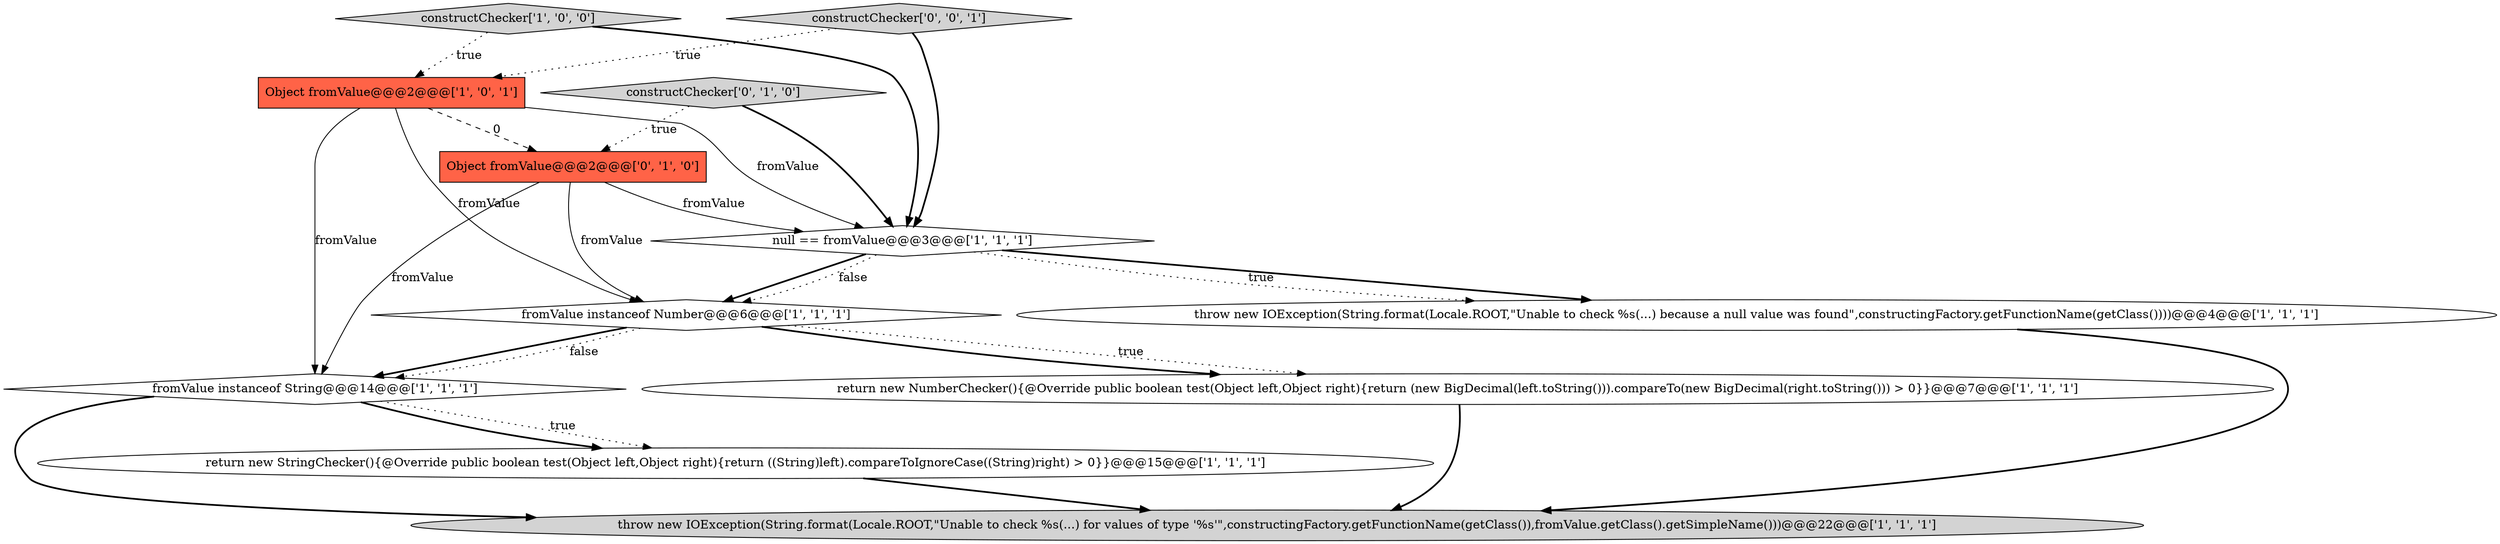 digraph {
5 [style = filled, label = "Object fromValue@@@2@@@['1', '0', '1']", fillcolor = tomato, shape = box image = "AAA0AAABBB1BBB"];
2 [style = filled, label = "throw new IOException(String.format(Locale.ROOT,\"Unable to check %s(...) because a null value was found\",constructingFactory.getFunctionName(getClass())))@@@4@@@['1', '1', '1']", fillcolor = white, shape = ellipse image = "AAA0AAABBB1BBB"];
11 [style = filled, label = "constructChecker['0', '0', '1']", fillcolor = lightgray, shape = diamond image = "AAA0AAABBB3BBB"];
4 [style = filled, label = "return new NumberChecker(){@Override public boolean test(Object left,Object right){return (new BigDecimal(left.toString())).compareTo(new BigDecimal(right.toString())) > 0}}@@@7@@@['1', '1', '1']", fillcolor = white, shape = ellipse image = "AAA0AAABBB1BBB"];
7 [style = filled, label = "throw new IOException(String.format(Locale.ROOT,\"Unable to check %s(...) for values of type '%s'\",constructingFactory.getFunctionName(getClass()),fromValue.getClass().getSimpleName()))@@@22@@@['1', '1', '1']", fillcolor = lightgray, shape = ellipse image = "AAA0AAABBB1BBB"];
10 [style = filled, label = "Object fromValue@@@2@@@['0', '1', '0']", fillcolor = tomato, shape = box image = "AAA1AAABBB2BBB"];
6 [style = filled, label = "fromValue instanceof String@@@14@@@['1', '1', '1']", fillcolor = white, shape = diamond image = "AAA0AAABBB1BBB"];
0 [style = filled, label = "null == fromValue@@@3@@@['1', '1', '1']", fillcolor = white, shape = diamond image = "AAA0AAABBB1BBB"];
3 [style = filled, label = "fromValue instanceof Number@@@6@@@['1', '1', '1']", fillcolor = white, shape = diamond image = "AAA0AAABBB1BBB"];
8 [style = filled, label = "constructChecker['1', '0', '0']", fillcolor = lightgray, shape = diamond image = "AAA0AAABBB1BBB"];
9 [style = filled, label = "constructChecker['0', '1', '0']", fillcolor = lightgray, shape = diamond image = "AAA0AAABBB2BBB"];
1 [style = filled, label = "return new StringChecker(){@Override public boolean test(Object left,Object right){return ((String)left).compareToIgnoreCase((String)right) > 0}}@@@15@@@['1', '1', '1']", fillcolor = white, shape = ellipse image = "AAA0AAABBB1BBB"];
0->3 [style = bold, label=""];
9->0 [style = bold, label=""];
0->2 [style = bold, label=""];
6->1 [style = dotted, label="true"];
3->4 [style = dotted, label="true"];
3->6 [style = bold, label=""];
11->5 [style = dotted, label="true"];
5->0 [style = solid, label="fromValue"];
3->4 [style = bold, label=""];
1->7 [style = bold, label=""];
4->7 [style = bold, label=""];
8->0 [style = bold, label=""];
3->6 [style = dotted, label="false"];
6->1 [style = bold, label=""];
11->0 [style = bold, label=""];
5->3 [style = solid, label="fromValue"];
5->10 [style = dashed, label="0"];
0->3 [style = dotted, label="false"];
8->5 [style = dotted, label="true"];
10->0 [style = solid, label="fromValue"];
5->6 [style = solid, label="fromValue"];
0->2 [style = dotted, label="true"];
2->7 [style = bold, label=""];
6->7 [style = bold, label=""];
9->10 [style = dotted, label="true"];
10->6 [style = solid, label="fromValue"];
10->3 [style = solid, label="fromValue"];
}
